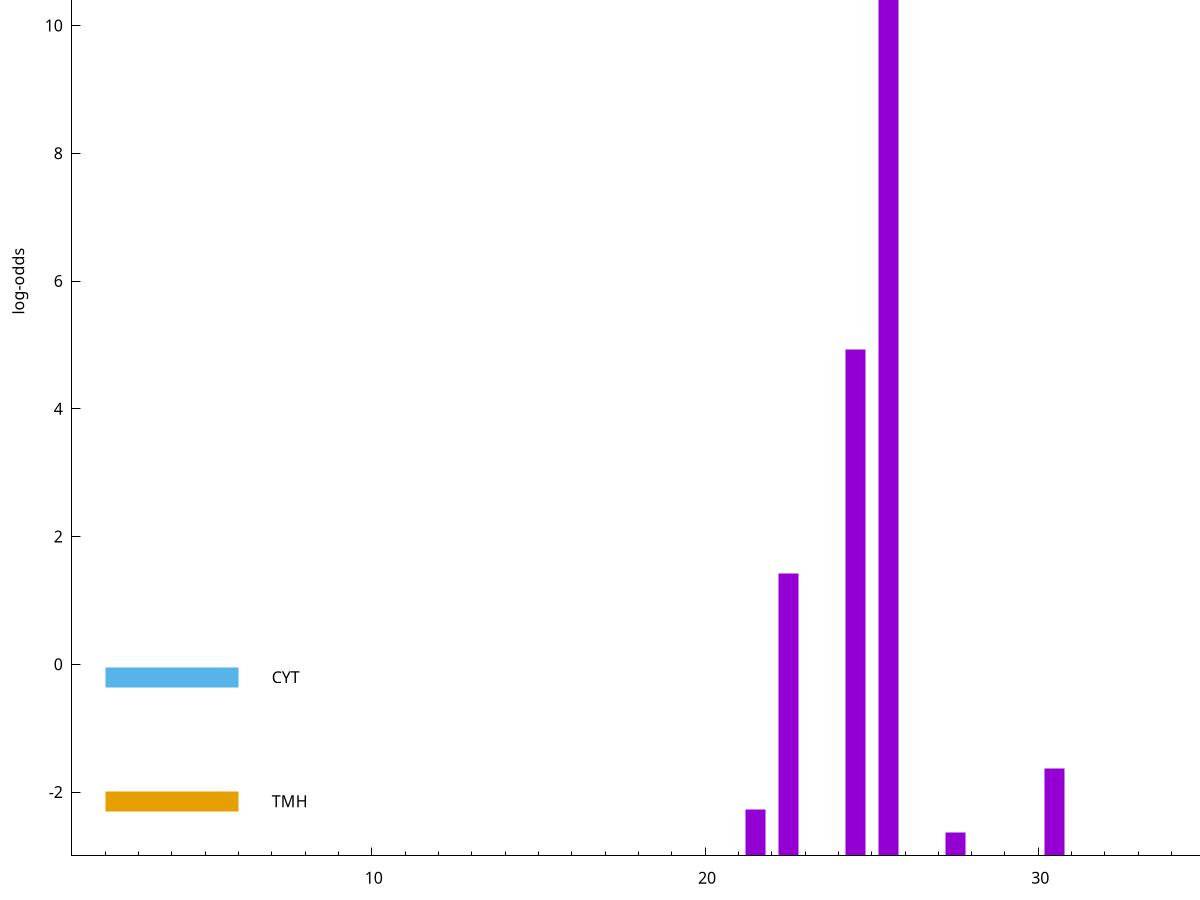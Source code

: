 set title "LipoP predictions for SRR4017833.gff"
set size 2., 1.4
set xrange [1:70] 
set mxtics 10
set yrange [-3:15]
set y2range [0:18]
set ylabel "log-odds"
set term postscript eps color solid "Helvetica" 30
set output "SRR4017833.gff141.eps"
set arrow from 2,11.1591 to 6,11.1591 nohead lt 1 lw 20
set label "SpI" at 7,11.1591
set arrow from 2,-0.200913 to 6,-0.200913 nohead lt 3 lw 20
set label "CYT" at 7,-0.200913
set arrow from 2,-2.14274 to 6,-2.14274 nohead lt 4 lw 20
set label "TMH" at 7,-2.14274
set arrow from 2,11.1591 to 6,11.1591 nohead lt 1 lw 20
set label "SpI" at 7,11.1591
# NOTE: The scores below are the log-odds scores with the threshold
# NOTE: subtracted (a hack to make gnuplot make the histogram all
# NOTE: look nice).
plot "-" axes x1y2 title "" with impulses lt 1 lw 20
25.500000 14.137600
24.500000 7.922940
22.500000 4.418650
30.500000 1.374640
21.500000 0.726940
27.500000 0.366850
e
exit

